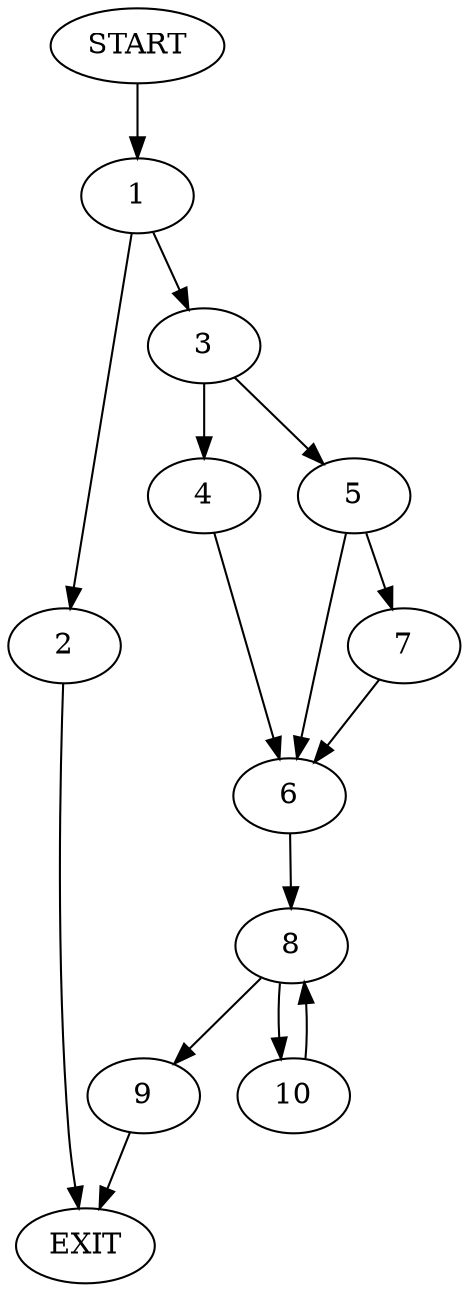 digraph {
0 [label="START"]
11 [label="EXIT"]
0 -> 1
1 -> 2
1 -> 3
2 -> 11
3 -> 4
3 -> 5
5 -> 6
5 -> 7
4 -> 6
6 -> 8
7 -> 6
8 -> 9
8 -> 10
10 -> 8
9 -> 11
}
